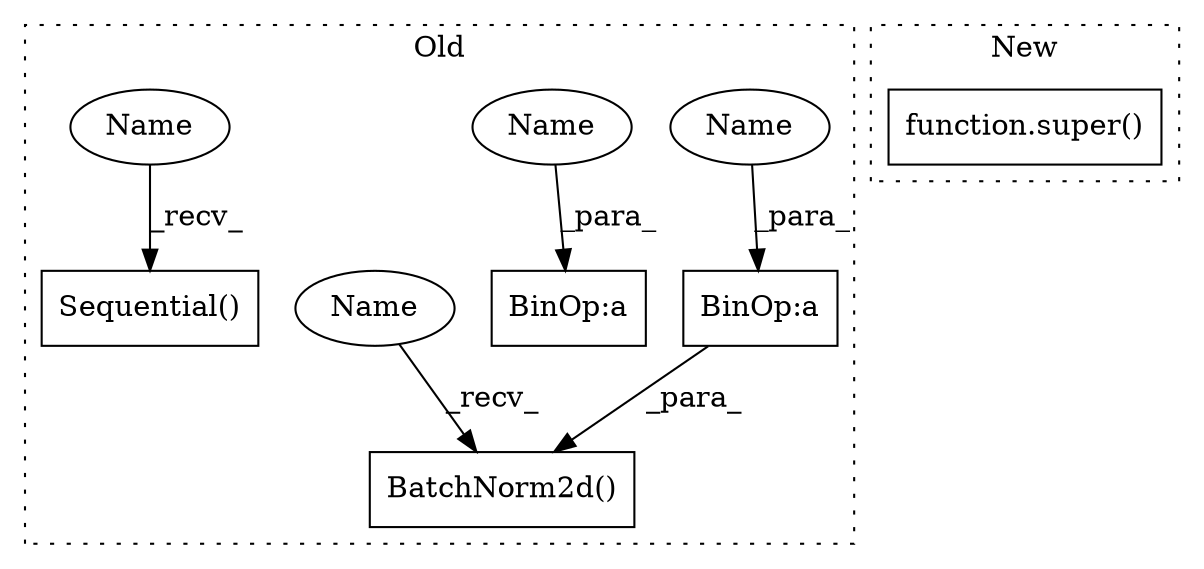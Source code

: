 digraph G {
subgraph cluster0 {
1 [label="BatchNorm2d()" a="75" s="2054,2090" l="15,1" shape="box"];
3 [label="BinOp:a" a="82" s="2083" l="1" shape="box"];
4 [label="BinOp:a" a="82" s="1780" l="1" shape="box"];
5 [label="Sequential()" a="75" s="1814" l="15" shape="box"];
6 [label="Name" a="87" s="2084" l="6" shape="ellipse"];
7 [label="Name" a="87" s="1781" l="6" shape="ellipse"];
8 [label="Name" a="87" s="2054" l="2" shape="ellipse"];
9 [label="Name" a="87" s="1814" l="2" shape="ellipse"];
label = "Old";
style="dotted";
}
subgraph cluster1 {
2 [label="function.super()" a="75" s="2861" l="7" shape="box"];
label = "New";
style="dotted";
}
3 -> 1 [label="_para_"];
6 -> 3 [label="_para_"];
7 -> 4 [label="_para_"];
8 -> 1 [label="_recv_"];
9 -> 5 [label="_recv_"];
}